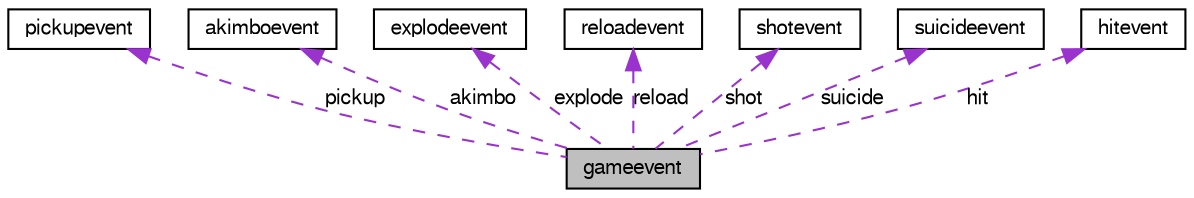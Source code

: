 digraph G
{
  edge [fontname="FreeSans",fontsize="10",labelfontname="FreeSans",labelfontsize="10"];
  node [fontname="FreeSans",fontsize="10",shape=record];
  Node1 [label="gameevent",height=0.2,width=0.4,color="black", fillcolor="grey75", style="filled" fontcolor="black"];
  Node2 -> Node1 [dir=back,color="darkorchid3",fontsize="10",style="dashed",label="pickup",fontname="FreeSans"];
  Node2 [label="pickupevent",height=0.2,width=0.4,color="black", fillcolor="white", style="filled",URL="$structpickupevent.html"];
  Node3 -> Node1 [dir=back,color="darkorchid3",fontsize="10",style="dashed",label="akimbo",fontname="FreeSans"];
  Node3 [label="akimboevent",height=0.2,width=0.4,color="black", fillcolor="white", style="filled",URL="$structakimboevent.html"];
  Node4 -> Node1 [dir=back,color="darkorchid3",fontsize="10",style="dashed",label="explode",fontname="FreeSans"];
  Node4 [label="explodeevent",height=0.2,width=0.4,color="black", fillcolor="white", style="filled",URL="$structexplodeevent.html"];
  Node5 -> Node1 [dir=back,color="darkorchid3",fontsize="10",style="dashed",label="reload",fontname="FreeSans"];
  Node5 [label="reloadevent",height=0.2,width=0.4,color="black", fillcolor="white", style="filled",URL="$structreloadevent.html"];
  Node6 -> Node1 [dir=back,color="darkorchid3",fontsize="10",style="dashed",label="shot",fontname="FreeSans"];
  Node6 [label="shotevent",height=0.2,width=0.4,color="black", fillcolor="white", style="filled",URL="$structshotevent.html"];
  Node7 -> Node1 [dir=back,color="darkorchid3",fontsize="10",style="dashed",label="suicide",fontname="FreeSans"];
  Node7 [label="suicideevent",height=0.2,width=0.4,color="black", fillcolor="white", style="filled",URL="$structsuicideevent.html"];
  Node8 -> Node1 [dir=back,color="darkorchid3",fontsize="10",style="dashed",label="hit",fontname="FreeSans"];
  Node8 [label="hitevent",height=0.2,width=0.4,color="black", fillcolor="white", style="filled",URL="$structhitevent.html"];
}
